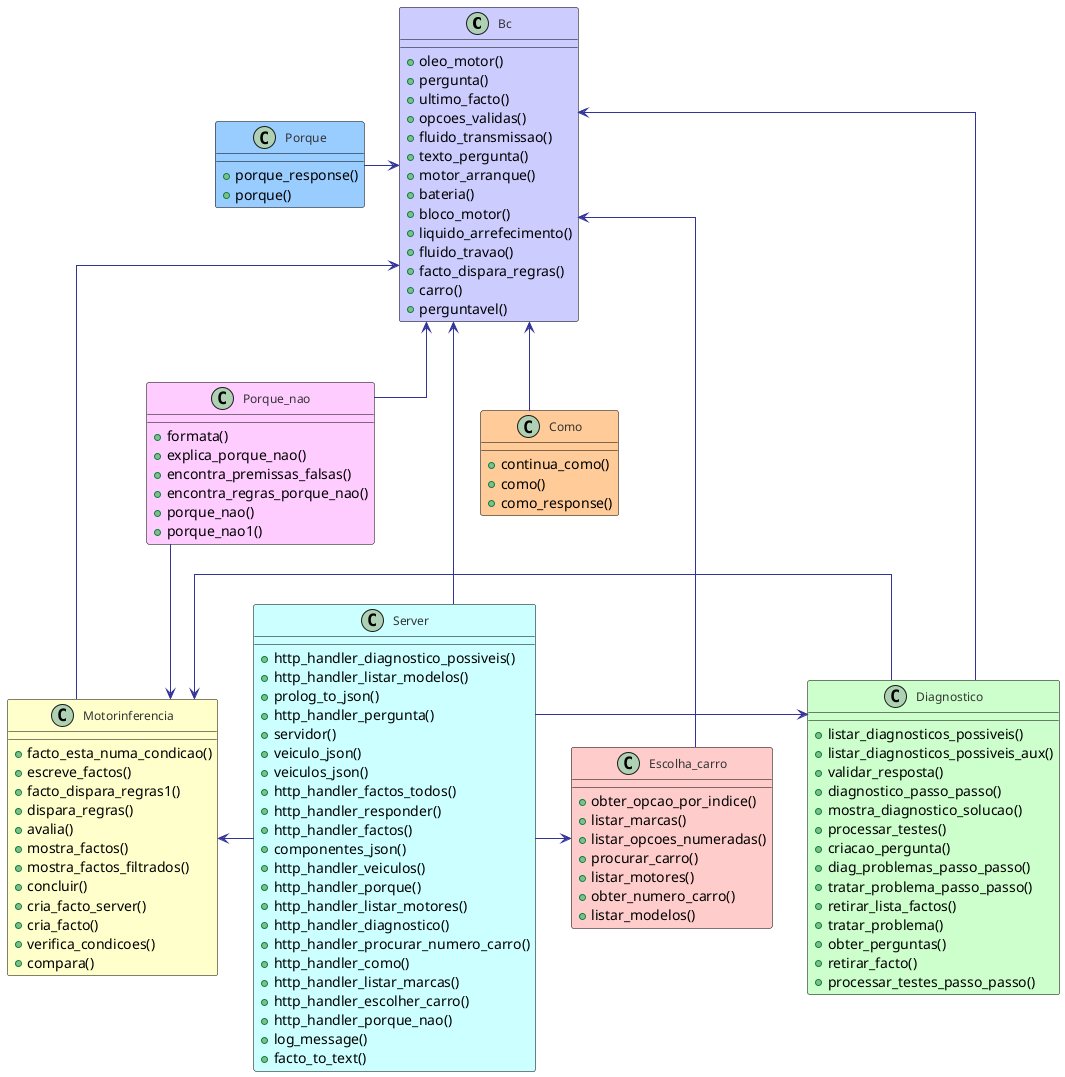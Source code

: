 @startuml
' Define colors and styles for a more visually appealing diagram
skinparam class {
    BackgroundColor #F9F9F9
    ArrowColor #333399
    BorderColor #000000
    FontColor #333333
    FontSize 12
}

' Define arrow style
skinparam linetype ortho

class Bc #CCCCFF {
  +oleo_motor()
  +pergunta()
  +ultimo_facto()
  +opcoes_validas()
  +fluido_transmissao()
  +texto_pergunta()
  +motor_arranque()
  +bateria()
  +bloco_motor()
  +liquido_arrefecimento()
  +fluido_travao()
  +facto_dispara_regras()
  +carro()
  +perguntavel()
}


class Como #FFCC99 {
  +continua_como()
  +como()
  +como_response()
}


class Diagnostico #CCFFCC{
  +listar_diagnosticos_possiveis()
  +listar_diagnosticos_possiveis_aux()
  +validar_resposta()
  +diagnostico_passo_passo()
  +mostra_diagnostico_solucao()
  +processar_testes()
  +criacao_pergunta()
  +diag_problemas_passo_passo()
  +tratar_problema_passo_passo()
  +retirar_lista_factos()
  +tratar_problema()
  +obter_perguntas()
  +retirar_facto()
  +processar_testes_passo_passo()
}


class Escolha_carro #FFCCCC{
  +obter_opcao_por_indice()
  +listar_marcas()
  +listar_opcoes_numeradas()
  +procurar_carro()
  +listar_motores()
  +obter_numero_carro()
  +listar_modelos()
}


class Motorinferencia #FFFFCC{
  +facto_esta_numa_condicao()
  +escreve_factos()
  +facto_dispara_regras1()
  +dispara_regras()
  +avalia()
  +mostra_factos()
  +mostra_factos_filtrados()
  +concluir()
  +cria_facto_server()
  +cria_facto()
  +verifica_condicoes()
  +compara()
}


class Porque #99CCFF{
  +porque_response()
  +porque()
}


class Porque_nao #FFCCFF{
  +formata()
  +explica_porque_nao()
  +encontra_premissas_falsas()
  +encontra_regras_porque_nao()
  +porque_nao()
  +porque_nao1()
}


class Server #CCFFFF{
  +http_handler_diagnostico_possiveis()
  +http_handler_listar_modelos()
  +prolog_to_json()
  +http_handler_pergunta()
  +servidor()
  +veiculo_json()
  +veiculos_json()
  +http_handler_factos_todos()
  +http_handler_responder()
  +http_handler_factos()
  +componentes_json()
  +http_handler_veiculos()
  +http_handler_porque()
  +http_handler_listar_motores()
  +http_handler_diagnostico()
  +http_handler_procurar_numero_carro()
  +http_handler_como()
  +http_handler_listar_marcas()
  +http_handler_escolher_carro()
  +http_handler_porque_nao()
  +log_message()
  +facto_to_text()
}

' Define relationships
Server -left-> Motorinferencia
Server -> Bc
Server -> Diagnostico
Escolha_carro <-left- Server
Diagnostico --> Bc
Diagnostico -> Motorinferencia
Porque_nao -> Motorinferencia
Bc <--- Escolha_carro
Porque -> Bc
Bc <-- Porque_nao
Como --up> Bc
Bc <--- Motorinferencia

@enduml
